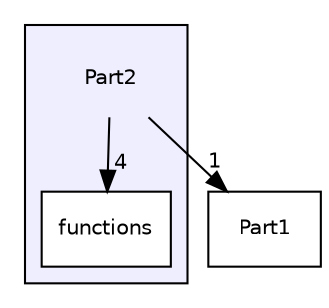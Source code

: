 digraph "Part2" {
  compound=true
  node [ fontsize="10", fontname="Helvetica"];
  edge [ labelfontsize="10", labelfontname="Helvetica"];
  subgraph clusterdir_b03cbc9b96837681d19445215b8c3afe {
    graph [ bgcolor="#eeeeff", pencolor="black", label="" URL="dir_b03cbc9b96837681d19445215b8c3afe.html"];
    dir_b03cbc9b96837681d19445215b8c3afe [shape=plaintext label="Part2"];
    dir_d78a2d2ecc93e1a4c824d25a0a639b05 [shape=box label="functions" color="black" fillcolor="white" style="filled" URL="dir_d78a2d2ecc93e1a4c824d25a0a639b05.html"];
  }
  dir_c241066b8cc253a78147f66a4b13f61d [shape=box label="Part1" URL="dir_c241066b8cc253a78147f66a4b13f61d.html"];
  dir_b03cbc9b96837681d19445215b8c3afe->dir_c241066b8cc253a78147f66a4b13f61d [headlabel="1", labeldistance=1.5 headhref="dir_000001_000000.html"];
  dir_b03cbc9b96837681d19445215b8c3afe->dir_d78a2d2ecc93e1a4c824d25a0a639b05 [headlabel="4", labeldistance=1.5 headhref="dir_000001_000002.html"];
}
